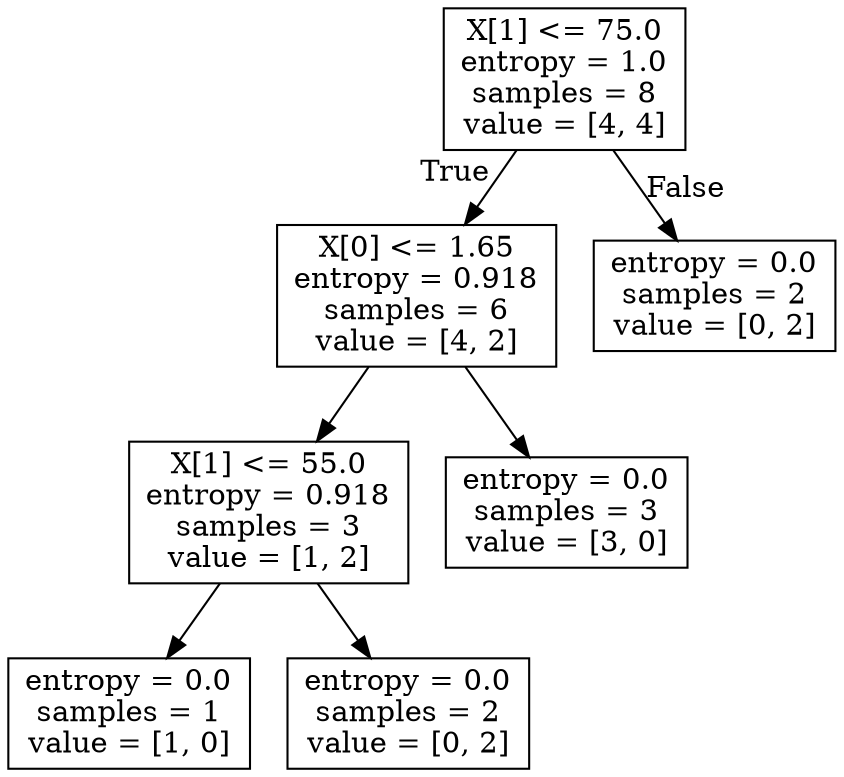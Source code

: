 digraph Tree {
node [shape=box] ;
0 [label="X[1] <= 75.0\nentropy = 1.0\nsamples = 8\nvalue = [4, 4]"] ;
1 [label="X[0] <= 1.65\nentropy = 0.918\nsamples = 6\nvalue = [4, 2]"] ;
0 -> 1 [labeldistance=2.5, labelangle=45, headlabel="True"] ;
2 [label="X[1] <= 55.0\nentropy = 0.918\nsamples = 3\nvalue = [1, 2]"] ;
1 -> 2 ;
3 [label="entropy = 0.0\nsamples = 1\nvalue = [1, 0]"] ;
2 -> 3 ;
4 [label="entropy = 0.0\nsamples = 2\nvalue = [0, 2]"] ;
2 -> 4 ;
5 [label="entropy = 0.0\nsamples = 3\nvalue = [3, 0]"] ;
1 -> 5 ;
6 [label="entropy = 0.0\nsamples = 2\nvalue = [0, 2]"] ;
0 -> 6 [labeldistance=2.5, labelangle=-45, headlabel="False"] ;
}